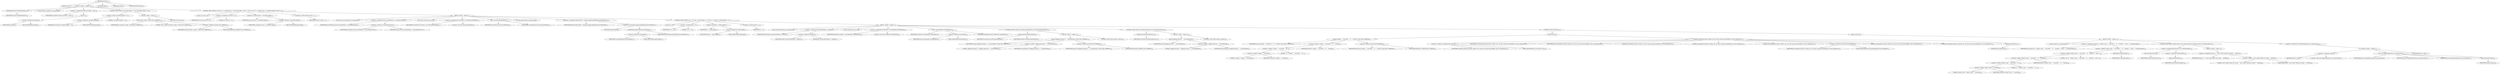 digraph "execute" {  
"225" [label = <(METHOD,execute)<SUB>164</SUB>> ]
"16" [label = <(PARAM,this)<SUB>164</SUB>> ]
"226" [label = <(BLOCK,&lt;empty&gt;,&lt;empty&gt;)<SUB>164</SUB>> ]
"227" [label = <(validateAttributes,this.validateAttributes())<SUB>165</SUB>> ]
"15" [label = <(IDENTIFIER,this,this.validateAttributes())<SUB>165</SUB>> ]
"228" [label = <(LOCAL,String[] sourceFiles: java.lang.String[])> ]
"229" [label = <(&lt;operator&gt;.assignment,String[] sourceFiles = list())<SUB>166</SUB>> ]
"230" [label = <(IDENTIFIER,sourceFiles,String[] sourceFiles = list())<SUB>166</SUB>> ]
"231" [label = <(list,list())<SUB>166</SUB>> ]
"232" [label = <(&lt;operator&gt;.fieldAccess,this.path)<SUB>166</SUB>> ]
"233" [label = <(IDENTIFIER,this,list())<SUB>166</SUB>> ]
"234" [label = <(FIELD_IDENTIFIER,path,path)<SUB>166</SUB>> ]
"235" [label = <(CONTROL_STRUCTURE,if (sourceFiles.length == 0),if (sourceFiles.length == 0))<SUB>167</SUB>> ]
"236" [label = <(&lt;operator&gt;.equals,sourceFiles.length == 0)<SUB>167</SUB>> ]
"237" [label = <(&lt;operator&gt;.fieldAccess,sourceFiles.length)<SUB>167</SUB>> ]
"238" [label = <(IDENTIFIER,sourceFiles,sourceFiles.length == 0)<SUB>167</SUB>> ]
"239" [label = <(FIELD_IDENTIFIER,length,length)<SUB>167</SUB>> ]
"240" [label = <(LITERAL,0,sourceFiles.length == 0)<SUB>167</SUB>> ]
"241" [label = <(BLOCK,&lt;empty&gt;,&lt;empty&gt;)<SUB>167</SUB>> ]
"242" [label = <(log,log(&quot;Path is empty&quot;, Project.MSG_VERBOSE))<SUB>168</SUB>> ]
"17" [label = <(IDENTIFIER,this,log(&quot;Path is empty&quot;, Project.MSG_VERBOSE))<SUB>168</SUB>> ]
"243" [label = <(LITERAL,&quot;Path is empty&quot;,log(&quot;Path is empty&quot;, Project.MSG_VERBOSE))<SUB>168</SUB>> ]
"244" [label = <(&lt;operator&gt;.fieldAccess,Project.MSG_VERBOSE)<SUB>168</SUB>> ]
"245" [label = <(IDENTIFIER,Project,log(&quot;Path is empty&quot;, Project.MSG_VERBOSE))<SUB>168</SUB>> ]
"246" [label = <(FIELD_IDENTIFIER,MSG_VERBOSE,MSG_VERBOSE)<SUB>168</SUB>> ]
"247" [label = <(RETURN,return;,return;)<SUB>169</SUB>> ]
"248" [label = <(CONTROL_STRUCTURE,for (int sources = 0; Some(sources &lt; sourceFiles.length); sources++),for (int sources = 0; Some(sources &lt; sourceFiles.length); sources++))<SUB>172</SUB>> ]
"249" [label = <(LOCAL,int sources: int)> ]
"250" [label = <(&lt;operator&gt;.assignment,int sources = 0)<SUB>172</SUB>> ]
"251" [label = <(IDENTIFIER,sources,int sources = 0)<SUB>172</SUB>> ]
"252" [label = <(LITERAL,0,int sources = 0)<SUB>172</SUB>> ]
"253" [label = <(&lt;operator&gt;.lessThan,sources &lt; sourceFiles.length)<SUB>172</SUB>> ]
"254" [label = <(IDENTIFIER,sources,sources &lt; sourceFiles.length)<SUB>172</SUB>> ]
"255" [label = <(&lt;operator&gt;.fieldAccess,sourceFiles.length)<SUB>172</SUB>> ]
"256" [label = <(IDENTIFIER,sourceFiles,sources &lt; sourceFiles.length)<SUB>172</SUB>> ]
"257" [label = <(FIELD_IDENTIFIER,length,length)<SUB>172</SUB>> ]
"258" [label = <(&lt;operator&gt;.postIncrement,sources++)<SUB>172</SUB>> ]
"259" [label = <(IDENTIFIER,sources,sources++)<SUB>172</SUB>> ]
"260" [label = <(BLOCK,&lt;empty&gt;,&lt;empty&gt;)<SUB>172</SUB>> ]
"261" [label = <(LOCAL,String sourceFileName: java.lang.String)> ]
"262" [label = <(&lt;operator&gt;.assignment,String sourceFileName = sourceFiles[sources])<SUB>174</SUB>> ]
"263" [label = <(IDENTIFIER,sourceFileName,String sourceFileName = sourceFiles[sources])<SUB>174</SUB>> ]
"264" [label = <(&lt;operator&gt;.indexAccess,sourceFiles[sources])<SUB>174</SUB>> ]
"265" [label = <(IDENTIFIER,sourceFiles,String sourceFileName = sourceFiles[sources])<SUB>174</SUB>> ]
"266" [label = <(IDENTIFIER,sources,String sourceFileName = sourceFiles[sources])<SUB>174</SUB>> ]
"19" [label = <(LOCAL,File sourceFile: java.io.File)> ]
"267" [label = <(&lt;operator&gt;.assignment,File sourceFile = new File(sourceFileName))<SUB>175</SUB>> ]
"268" [label = <(IDENTIFIER,sourceFile,File sourceFile = new File(sourceFileName))<SUB>175</SUB>> ]
"269" [label = <(&lt;operator&gt;.alloc,new File(sourceFileName))<SUB>175</SUB>> ]
"270" [label = <(&lt;init&gt;,new File(sourceFileName))<SUB>175</SUB>> ]
"18" [label = <(IDENTIFIER,sourceFile,new File(sourceFileName))<SUB>175</SUB>> ]
"271" [label = <(IDENTIFIER,sourceFileName,new File(sourceFileName))<SUB>175</SUB>> ]
"272" [label = <(LOCAL,String[] toFiles: java.lang.String[])> ]
"273" [label = <(&lt;operator&gt;.assignment,String[] toFiles = (String[]) mapper.mapFileName(sourceFileName))<SUB>176</SUB>> ]
"274" [label = <(IDENTIFIER,toFiles,String[] toFiles = (String[]) mapper.mapFileName(sourceFileName))<SUB>176</SUB>> ]
"275" [label = <(&lt;operator&gt;.cast,(String[]) mapper.mapFileName(sourceFileName))<SUB>176</SUB>> ]
"276" [label = <(TYPE_REF,String[],String[])<SUB>176</SUB>> ]
"277" [label = <(mapFileName,mapFileName(sourceFileName))<SUB>176</SUB>> ]
"278" [label = <(&lt;operator&gt;.fieldAccess,this.mapper)<SUB>176</SUB>> ]
"279" [label = <(IDENTIFIER,this,mapFileName(sourceFileName))<SUB>176</SUB>> ]
"280" [label = <(FIELD_IDENTIFIER,mapper,mapper)<SUB>176</SUB>> ]
"281" [label = <(IDENTIFIER,sourceFileName,mapFileName(sourceFileName))<SUB>176</SUB>> ]
"282" [label = <(CONTROL_STRUCTURE,for (int i = 0; Some(i &lt; toFiles.length); i++),for (int i = 0; Some(i &lt; toFiles.length); i++))<SUB>178</SUB>> ]
"283" [label = <(LOCAL,int i: int)> ]
"284" [label = <(&lt;operator&gt;.assignment,int i = 0)<SUB>178</SUB>> ]
"285" [label = <(IDENTIFIER,i,int i = 0)<SUB>178</SUB>> ]
"286" [label = <(LITERAL,0,int i = 0)<SUB>178</SUB>> ]
"287" [label = <(&lt;operator&gt;.lessThan,i &lt; toFiles.length)<SUB>178</SUB>> ]
"288" [label = <(IDENTIFIER,i,i &lt; toFiles.length)<SUB>178</SUB>> ]
"289" [label = <(&lt;operator&gt;.fieldAccess,toFiles.length)<SUB>178</SUB>> ]
"290" [label = <(IDENTIFIER,toFiles,i &lt; toFiles.length)<SUB>178</SUB>> ]
"291" [label = <(FIELD_IDENTIFIER,length,length)<SUB>178</SUB>> ]
"292" [label = <(&lt;operator&gt;.postIncrement,i++)<SUB>178</SUB>> ]
"293" [label = <(IDENTIFIER,i,i++)<SUB>178</SUB>> ]
"294" [label = <(BLOCK,&lt;empty&gt;,&lt;empty&gt;)<SUB>178</SUB>> ]
"295" [label = <(LOCAL,String destFileName: java.lang.String)> ]
"296" [label = <(&lt;operator&gt;.assignment,String destFileName = toFiles[i])<SUB>179</SUB>> ]
"297" [label = <(IDENTIFIER,destFileName,String destFileName = toFiles[i])<SUB>179</SUB>> ]
"298" [label = <(&lt;operator&gt;.indexAccess,toFiles[i])<SUB>179</SUB>> ]
"299" [label = <(IDENTIFIER,toFiles,String destFileName = toFiles[i])<SUB>179</SUB>> ]
"300" [label = <(IDENTIFIER,i,String destFileName = toFiles[i])<SUB>179</SUB>> ]
"21" [label = <(LOCAL,File destFile: java.io.File)> ]
"301" [label = <(&lt;operator&gt;.assignment,File destFile = new File(destDir, destFileName))<SUB>180</SUB>> ]
"302" [label = <(IDENTIFIER,destFile,File destFile = new File(destDir, destFileName))<SUB>180</SUB>> ]
"303" [label = <(&lt;operator&gt;.alloc,new File(destDir, destFileName))<SUB>180</SUB>> ]
"304" [label = <(&lt;init&gt;,new File(destDir, destFileName))<SUB>180</SUB>> ]
"20" [label = <(IDENTIFIER,destFile,new File(destDir, destFileName))<SUB>180</SUB>> ]
"305" [label = <(&lt;operator&gt;.fieldAccess,this.destDir)<SUB>180</SUB>> ]
"306" [label = <(IDENTIFIER,this,new File(destDir, destFileName))<SUB>180</SUB>> ]
"307" [label = <(FIELD_IDENTIFIER,destDir,destDir)<SUB>180</SUB>> ]
"308" [label = <(IDENTIFIER,destFileName,new File(destDir, destFileName))<SUB>180</SUB>> ]
"309" [label = <(CONTROL_STRUCTURE,if (sourceFile.equals(destFile)),if (sourceFile.equals(destFile)))<SUB>182</SUB>> ]
"310" [label = <(equals,sourceFile.equals(destFile))<SUB>182</SUB>> ]
"311" [label = <(IDENTIFIER,sourceFile,sourceFile.equals(destFile))<SUB>182</SUB>> ]
"312" [label = <(IDENTIFIER,destFile,sourceFile.equals(destFile))<SUB>182</SUB>> ]
"313" [label = <(BLOCK,&lt;empty&gt;,&lt;empty&gt;)<SUB>182</SUB>> ]
"314" [label = <(log,log(&quot;Skipping self-copy of &quot; + sourceFileName, Project.MSG_VERBOSE))<SUB>183</SUB>> ]
"22" [label = <(IDENTIFIER,this,log(&quot;Skipping self-copy of &quot; + sourceFileName, Project.MSG_VERBOSE))<SUB>183</SUB>> ]
"315" [label = <(&lt;operator&gt;.addition,&quot;Skipping self-copy of &quot; + sourceFileName)<SUB>183</SUB>> ]
"316" [label = <(LITERAL,&quot;Skipping self-copy of &quot;,&quot;Skipping self-copy of &quot; + sourceFileName)<SUB>183</SUB>> ]
"317" [label = <(IDENTIFIER,sourceFileName,&quot;Skipping self-copy of &quot; + sourceFileName)<SUB>183</SUB>> ]
"318" [label = <(&lt;operator&gt;.fieldAccess,Project.MSG_VERBOSE)<SUB>183</SUB>> ]
"319" [label = <(IDENTIFIER,Project,log(&quot;Skipping self-copy of &quot; + sourceFileName, Project.MSG_VERBOSE))<SUB>183</SUB>> ]
"320" [label = <(FIELD_IDENTIFIER,MSG_VERBOSE,MSG_VERBOSE)<SUB>183</SUB>> ]
"321" [label = <(CONTROL_STRUCTURE,continue;,continue;)<SUB>184</SUB>> ]
"322" [label = <(CONTROL_STRUCTURE,if (sourceFile.isDirectory()),if (sourceFile.isDirectory()))<SUB>186</SUB>> ]
"323" [label = <(isDirectory,sourceFile.isDirectory())<SUB>186</SUB>> ]
"324" [label = <(IDENTIFIER,sourceFile,sourceFile.isDirectory())<SUB>186</SUB>> ]
"325" [label = <(BLOCK,&lt;empty&gt;,&lt;empty&gt;)<SUB>186</SUB>> ]
"326" [label = <(log,log(&quot;Skipping directory &quot; + sourceFileName))<SUB>187</SUB>> ]
"23" [label = <(IDENTIFIER,this,log(&quot;Skipping directory &quot; + sourceFileName))<SUB>187</SUB>> ]
"327" [label = <(&lt;operator&gt;.addition,&quot;Skipping directory &quot; + sourceFileName)<SUB>187</SUB>> ]
"328" [label = <(LITERAL,&quot;Skipping directory &quot;,&quot;Skipping directory &quot; + sourceFileName)<SUB>187</SUB>> ]
"329" [label = <(IDENTIFIER,sourceFileName,&quot;Skipping directory &quot; + sourceFileName)<SUB>187</SUB>> ]
"330" [label = <(CONTROL_STRUCTURE,continue;,continue;)<SUB>188</SUB>> ]
"331" [label = <(CONTROL_STRUCTURE,try,try)<SUB>190</SUB>> ]
"332" [label = <(BLOCK,try,try)<SUB>190</SUB>> ]
"333" [label = <(log,log(&quot;Copying &quot; + sourceFile + &quot; to &quot; + destFile, Project.MSG_VERBOSE))<SUB>191</SUB>> ]
"24" [label = <(IDENTIFIER,this,log(&quot;Copying &quot; + sourceFile + &quot; to &quot; + destFile, Project.MSG_VERBOSE))<SUB>191</SUB>> ]
"334" [label = <(&lt;operator&gt;.addition,&quot;Copying &quot; + sourceFile + &quot; to &quot; + destFile)<SUB>191</SUB>> ]
"335" [label = <(&lt;operator&gt;.addition,&quot;Copying &quot; + sourceFile + &quot; to &quot;)<SUB>191</SUB>> ]
"336" [label = <(&lt;operator&gt;.addition,&quot;Copying &quot; + sourceFile)<SUB>191</SUB>> ]
"337" [label = <(LITERAL,&quot;Copying &quot;,&quot;Copying &quot; + sourceFile)<SUB>191</SUB>> ]
"338" [label = <(IDENTIFIER,sourceFile,&quot;Copying &quot; + sourceFile)<SUB>191</SUB>> ]
"339" [label = <(LITERAL,&quot; to &quot;,&quot;Copying &quot; + sourceFile + &quot; to &quot;)<SUB>191</SUB>> ]
"340" [label = <(IDENTIFIER,destFile,&quot;Copying &quot; + sourceFile + &quot; to &quot; + destFile)<SUB>191</SUB>> ]
"341" [label = <(&lt;operator&gt;.fieldAccess,Project.MSG_VERBOSE)<SUB>191</SUB>> ]
"342" [label = <(IDENTIFIER,Project,log(&quot;Copying &quot; + sourceFile + &quot; to &quot; + destFile, Project.MSG_VERBOSE))<SUB>191</SUB>> ]
"343" [label = <(FIELD_IDENTIFIER,MSG_VERBOSE,MSG_VERBOSE)<SUB>191</SUB>> ]
"344" [label = <(copyFile,copyFile(sourceFile, destFile, null, null, false, preserveLastModified, null, null, getProject()))<SUB>193</SUB>> ]
"345" [label = <(&lt;operator&gt;.fieldAccess,CopyPath.FILE_UTILS)<SUB>193</SUB>> ]
"346" [label = <(IDENTIFIER,CopyPath,copyFile(sourceFile, destFile, null, null, false, preserveLastModified, null, null, getProject()))<SUB>193</SUB>> ]
"347" [label = <(FIELD_IDENTIFIER,FILE_UTILS,FILE_UTILS)<SUB>193</SUB>> ]
"348" [label = <(IDENTIFIER,sourceFile,copyFile(sourceFile, destFile, null, null, false, preserveLastModified, null, null, getProject()))<SUB>193</SUB>> ]
"349" [label = <(IDENTIFIER,destFile,copyFile(sourceFile, destFile, null, null, false, preserveLastModified, null, null, getProject()))<SUB>193</SUB>> ]
"350" [label = <(LITERAL,null,copyFile(sourceFile, destFile, null, null, false, preserveLastModified, null, null, getProject()))<SUB>193</SUB>> ]
"351" [label = <(LITERAL,null,copyFile(sourceFile, destFile, null, null, false, preserveLastModified, null, null, getProject()))<SUB>193</SUB>> ]
"352" [label = <(LITERAL,false,copyFile(sourceFile, destFile, null, null, false, preserveLastModified, null, null, getProject()))<SUB>193</SUB>> ]
"353" [label = <(&lt;operator&gt;.fieldAccess,this.preserveLastModified)<SUB>194</SUB>> ]
"354" [label = <(IDENTIFIER,this,copyFile(sourceFile, destFile, null, null, false, preserveLastModified, null, null, getProject()))<SUB>194</SUB>> ]
"355" [label = <(FIELD_IDENTIFIER,preserveLastModified,preserveLastModified)<SUB>194</SUB>> ]
"356" [label = <(LITERAL,null,copyFile(sourceFile, destFile, null, null, false, preserveLastModified, null, null, getProject()))<SUB>194</SUB>> ]
"357" [label = <(LITERAL,null,copyFile(sourceFile, destFile, null, null, false, preserveLastModified, null, null, getProject()))<SUB>194</SUB>> ]
"358" [label = <(getProject,getProject())<SUB>194</SUB>> ]
"25" [label = <(IDENTIFIER,this,getProject())<SUB>194</SUB>> ]
"359" [label = <(BLOCK,catch,catch)> ]
"360" [label = <(BLOCK,&lt;empty&gt;,&lt;empty&gt;)<SUB>195</SUB>> ]
"361" [label = <(LOCAL,String msg: java.lang.String)> ]
"362" [label = <(&lt;operator&gt;.assignment,String msg = &quot;Failed to copy &quot; + sourceFile + &quot; to &quot; + destFile + &quot; due to &quot; + ioe.getMessage())<SUB>196</SUB>> ]
"363" [label = <(IDENTIFIER,msg,String msg = &quot;Failed to copy &quot; + sourceFile + &quot; to &quot; + destFile + &quot; due to &quot; + ioe.getMessage())<SUB>196</SUB>> ]
"364" [label = <(&lt;operator&gt;.addition,&quot;Failed to copy &quot; + sourceFile + &quot; to &quot; + destFile + &quot; due to &quot; + ioe.getMessage())<SUB>196</SUB>> ]
"365" [label = <(&lt;operator&gt;.addition,&quot;Failed to copy &quot; + sourceFile + &quot; to &quot; + destFile + &quot; due to &quot;)<SUB>196</SUB>> ]
"366" [label = <(&lt;operator&gt;.addition,&quot;Failed to copy &quot; + sourceFile + &quot; to &quot; + destFile)<SUB>196</SUB>> ]
"367" [label = <(&lt;operator&gt;.addition,&quot;Failed to copy &quot; + sourceFile + &quot; to &quot;)<SUB>196</SUB>> ]
"368" [label = <(&lt;operator&gt;.addition,&quot;Failed to copy &quot; + sourceFile)<SUB>196</SUB>> ]
"369" [label = <(LITERAL,&quot;Failed to copy &quot;,&quot;Failed to copy &quot; + sourceFile)<SUB>196</SUB>> ]
"370" [label = <(IDENTIFIER,sourceFile,&quot;Failed to copy &quot; + sourceFile)<SUB>196</SUB>> ]
"371" [label = <(LITERAL,&quot; to &quot;,&quot;Failed to copy &quot; + sourceFile + &quot; to &quot;)<SUB>196</SUB>> ]
"372" [label = <(IDENTIFIER,destFile,&quot;Failed to copy &quot; + sourceFile + &quot; to &quot; + destFile)<SUB>196</SUB>> ]
"373" [label = <(LITERAL,&quot; due to &quot;,&quot;Failed to copy &quot; + sourceFile + &quot; to &quot; + destFile + &quot; due to &quot;)<SUB>196</SUB>> ]
"374" [label = <(getMessage,ioe.getMessage())<SUB>197</SUB>> ]
"375" [label = <(IDENTIFIER,ioe,ioe.getMessage())<SUB>197</SUB>> ]
"376" [label = <(CONTROL_STRUCTURE,if (destFile.exists() &amp;&amp; !destFile.delete()),if (destFile.exists() &amp;&amp; !destFile.delete()))<SUB>198</SUB>> ]
"377" [label = <(&lt;operator&gt;.logicalAnd,destFile.exists() &amp;&amp; !destFile.delete())<SUB>198</SUB>> ]
"378" [label = <(exists,destFile.exists())<SUB>198</SUB>> ]
"379" [label = <(IDENTIFIER,destFile,destFile.exists())<SUB>198</SUB>> ]
"380" [label = <(&lt;operator&gt;.logicalNot,!destFile.delete())<SUB>198</SUB>> ]
"381" [label = <(delete,destFile.delete())<SUB>198</SUB>> ]
"382" [label = <(IDENTIFIER,destFile,destFile.delete())<SUB>198</SUB>> ]
"383" [label = <(BLOCK,&lt;empty&gt;,&lt;empty&gt;)<SUB>198</SUB>> ]
"384" [label = <(&lt;operator&gt;.assignmentPlus,msg += &quot; and I couldn't delete the corrupt &quot; + destFile)<SUB>199</SUB>> ]
"385" [label = <(IDENTIFIER,msg,msg += &quot; and I couldn't delete the corrupt &quot; + destFile)<SUB>199</SUB>> ]
"386" [label = <(&lt;operator&gt;.addition,&quot; and I couldn't delete the corrupt &quot; + destFile)<SUB>199</SUB>> ]
"387" [label = <(LITERAL,&quot; and I couldn't delete the corrupt &quot;,&quot; and I couldn't delete the corrupt &quot; + destFile)<SUB>199</SUB>> ]
"388" [label = <(IDENTIFIER,destFile,&quot; and I couldn't delete the corrupt &quot; + destFile)<SUB>199</SUB>> ]
"389" [label = <(&lt;operator&gt;.throw,throw new BuildException(msg, ioe, getLocation());)<SUB>201</SUB>> ]
"390" [label = <(BLOCK,&lt;empty&gt;,&lt;empty&gt;)<SUB>201</SUB>> ]
"391" [label = <(&lt;operator&gt;.assignment,&lt;empty&gt;)> ]
"392" [label = <(IDENTIFIER,$obj7,&lt;empty&gt;)> ]
"393" [label = <(&lt;operator&gt;.alloc,new BuildException(msg, ioe, getLocation()))<SUB>201</SUB>> ]
"394" [label = <(&lt;init&gt;,new BuildException(msg, ioe, getLocation()))<SUB>201</SUB>> ]
"395" [label = <(IDENTIFIER,$obj7,new BuildException(msg, ioe, getLocation()))> ]
"396" [label = <(IDENTIFIER,msg,new BuildException(msg, ioe, getLocation()))<SUB>201</SUB>> ]
"397" [label = <(IDENTIFIER,ioe,new BuildException(msg, ioe, getLocation()))<SUB>201</SUB>> ]
"398" [label = <(getLocation,getLocation())<SUB>201</SUB>> ]
"26" [label = <(IDENTIFIER,this,getLocation())<SUB>201</SUB>> ]
"399" [label = <(IDENTIFIER,$obj7,&lt;empty&gt;)> ]
"400" [label = <(MODIFIER,PUBLIC)> ]
"401" [label = <(MODIFIER,VIRTUAL)> ]
"402" [label = <(METHOD_RETURN,void)<SUB>164</SUB>> ]
  "225" -> "16" 
  "225" -> "226" 
  "225" -> "400" 
  "225" -> "401" 
  "225" -> "402" 
  "226" -> "227" 
  "226" -> "228" 
  "226" -> "229" 
  "226" -> "235" 
  "226" -> "248" 
  "227" -> "15" 
  "229" -> "230" 
  "229" -> "231" 
  "231" -> "232" 
  "232" -> "233" 
  "232" -> "234" 
  "235" -> "236" 
  "235" -> "241" 
  "236" -> "237" 
  "236" -> "240" 
  "237" -> "238" 
  "237" -> "239" 
  "241" -> "242" 
  "241" -> "247" 
  "242" -> "17" 
  "242" -> "243" 
  "242" -> "244" 
  "244" -> "245" 
  "244" -> "246" 
  "248" -> "249" 
  "248" -> "250" 
  "248" -> "253" 
  "248" -> "258" 
  "248" -> "260" 
  "250" -> "251" 
  "250" -> "252" 
  "253" -> "254" 
  "253" -> "255" 
  "255" -> "256" 
  "255" -> "257" 
  "258" -> "259" 
  "260" -> "261" 
  "260" -> "262" 
  "260" -> "19" 
  "260" -> "267" 
  "260" -> "270" 
  "260" -> "272" 
  "260" -> "273" 
  "260" -> "282" 
  "262" -> "263" 
  "262" -> "264" 
  "264" -> "265" 
  "264" -> "266" 
  "267" -> "268" 
  "267" -> "269" 
  "270" -> "18" 
  "270" -> "271" 
  "273" -> "274" 
  "273" -> "275" 
  "275" -> "276" 
  "275" -> "277" 
  "277" -> "278" 
  "277" -> "281" 
  "278" -> "279" 
  "278" -> "280" 
  "282" -> "283" 
  "282" -> "284" 
  "282" -> "287" 
  "282" -> "292" 
  "282" -> "294" 
  "284" -> "285" 
  "284" -> "286" 
  "287" -> "288" 
  "287" -> "289" 
  "289" -> "290" 
  "289" -> "291" 
  "292" -> "293" 
  "294" -> "295" 
  "294" -> "296" 
  "294" -> "21" 
  "294" -> "301" 
  "294" -> "304" 
  "294" -> "309" 
  "294" -> "322" 
  "294" -> "331" 
  "296" -> "297" 
  "296" -> "298" 
  "298" -> "299" 
  "298" -> "300" 
  "301" -> "302" 
  "301" -> "303" 
  "304" -> "20" 
  "304" -> "305" 
  "304" -> "308" 
  "305" -> "306" 
  "305" -> "307" 
  "309" -> "310" 
  "309" -> "313" 
  "310" -> "311" 
  "310" -> "312" 
  "313" -> "314" 
  "313" -> "321" 
  "314" -> "22" 
  "314" -> "315" 
  "314" -> "318" 
  "315" -> "316" 
  "315" -> "317" 
  "318" -> "319" 
  "318" -> "320" 
  "322" -> "323" 
  "322" -> "325" 
  "323" -> "324" 
  "325" -> "326" 
  "325" -> "330" 
  "326" -> "23" 
  "326" -> "327" 
  "327" -> "328" 
  "327" -> "329" 
  "331" -> "332" 
  "331" -> "359" 
  "332" -> "333" 
  "332" -> "344" 
  "333" -> "24" 
  "333" -> "334" 
  "333" -> "341" 
  "334" -> "335" 
  "334" -> "340" 
  "335" -> "336" 
  "335" -> "339" 
  "336" -> "337" 
  "336" -> "338" 
  "341" -> "342" 
  "341" -> "343" 
  "344" -> "345" 
  "344" -> "348" 
  "344" -> "349" 
  "344" -> "350" 
  "344" -> "351" 
  "344" -> "352" 
  "344" -> "353" 
  "344" -> "356" 
  "344" -> "357" 
  "344" -> "358" 
  "345" -> "346" 
  "345" -> "347" 
  "353" -> "354" 
  "353" -> "355" 
  "358" -> "25" 
  "359" -> "360" 
  "360" -> "361" 
  "360" -> "362" 
  "360" -> "376" 
  "360" -> "389" 
  "362" -> "363" 
  "362" -> "364" 
  "364" -> "365" 
  "364" -> "374" 
  "365" -> "366" 
  "365" -> "373" 
  "366" -> "367" 
  "366" -> "372" 
  "367" -> "368" 
  "367" -> "371" 
  "368" -> "369" 
  "368" -> "370" 
  "374" -> "375" 
  "376" -> "377" 
  "376" -> "383" 
  "377" -> "378" 
  "377" -> "380" 
  "378" -> "379" 
  "380" -> "381" 
  "381" -> "382" 
  "383" -> "384" 
  "384" -> "385" 
  "384" -> "386" 
  "386" -> "387" 
  "386" -> "388" 
  "389" -> "390" 
  "390" -> "391" 
  "390" -> "394" 
  "390" -> "399" 
  "391" -> "392" 
  "391" -> "393" 
  "394" -> "395" 
  "394" -> "396" 
  "394" -> "397" 
  "394" -> "398" 
  "398" -> "26" 
}
